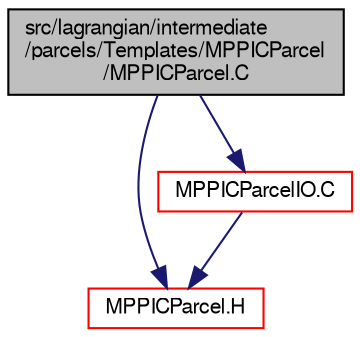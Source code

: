 digraph "src/lagrangian/intermediate/parcels/Templates/MPPICParcel/MPPICParcel.C"
{
  bgcolor="transparent";
  edge [fontname="FreeSans",fontsize="10",labelfontname="FreeSans",labelfontsize="10"];
  node [fontname="FreeSans",fontsize="10",shape=record];
  Node0 [label="src/lagrangian/intermediate\l/parcels/Templates/MPPICParcel\l/MPPICParcel.C",height=0.2,width=0.4,color="black", fillcolor="grey75", style="filled", fontcolor="black"];
  Node0 -> Node1 [color="midnightblue",fontsize="10",style="solid",fontname="FreeSans"];
  Node1 [label="MPPICParcel.H",height=0.2,width=0.4,color="red",URL="$a05456.html"];
  Node0 -> Node302 [color="midnightblue",fontsize="10",style="solid",fontname="FreeSans"];
  Node302 [label="MPPICParcelIO.C",height=0.2,width=0.4,color="red",URL="$a05462.html"];
  Node302 -> Node1 [color="midnightblue",fontsize="10",style="solid",fontname="FreeSans"];
}
